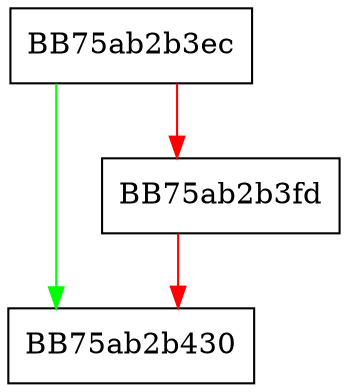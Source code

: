 digraph read_modrm {
  node [shape="box"];
  graph [splines=ortho];
  BB75ab2b3ec -> BB75ab2b430 [color="green"];
  BB75ab2b3ec -> BB75ab2b3fd [color="red"];
  BB75ab2b3fd -> BB75ab2b430 [color="red"];
}